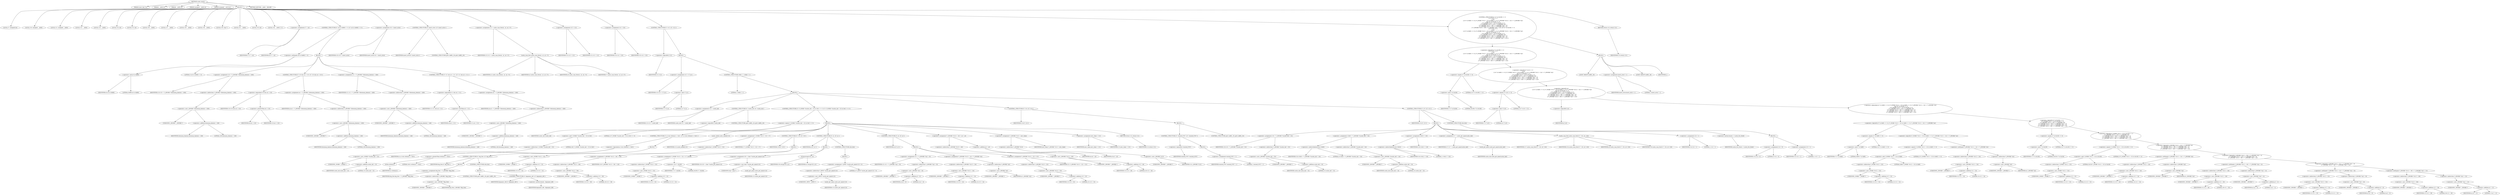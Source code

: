 digraph cache_insert {  
"1000116" [label = "(METHOD,cache_insert)" ]
"1000117" [label = "(PARAM,const char *a1)" ]
"1000118" [label = "(PARAM,__int64 a2)" ]
"1000119" [label = "(PARAM,__int64 a3)" ]
"1000120" [label = "(PARAM,unsigned __int64 a4)" ]
"1000121" [label = "(PARAM,unsigned __int16 a5)" ]
"1000122" [label = "(BLOCK,,)" ]
"1000123" [label = "(LOCAL,v7: unsigned int)" ]
"1000124" [label = "(LOCAL,v10: unsigned __int64)" ]
"1000125" [label = "(LOCAL,v11: unsigned __int64)" ]
"1000126" [label = "(LOCAL,v12: __int64)" ]
"1000127" [label = "(LOCAL,v13: __int64)" ]
"1000128" [label = "(LOCAL,v14: int)" ]
"1000129" [label = "(LOCAL,v15: int)" ]
"1000130" [label = "(LOCAL,v16: __int64)" ]
"1000131" [label = "(LOCAL,v17: __int64)" ]
"1000132" [label = "(LOCAL,v18: __int64)" ]
"1000133" [label = "(LOCAL,v19: __int64)" ]
"1000134" [label = "(LOCAL,v20: char *)" ]
"1000135" [label = "(LOCAL,v21: __int64)" ]
"1000136" [label = "(LOCAL,v23: int)" ]
"1000137" [label = "(LOCAL,v24: __int64 [ 2 ])" ]
"1000138" [label = "(<operator>.assignment,v7 = a5)" ]
"1000139" [label = "(IDENTIFIER,v7,v7 = a5)" ]
"1000140" [label = "(IDENTIFIER,a5,v7 = a5)" ]
"1000141" [label = "(CONTROL_STRUCTURE,if ( (a5 & 0x980) != 0 ),if ( (a5 & 0x980) != 0 ))" ]
"1000142" [label = "(<operator>.notEquals,(a5 & 0x980) != 0)" ]
"1000143" [label = "(<operator>.and,a5 & 0x980)" ]
"1000144" [label = "(IDENTIFIER,a5,a5 & 0x980)" ]
"1000145" [label = "(LITERAL,0x980,a5 & 0x980)" ]
"1000146" [label = "(LITERAL,0,(a5 & 0x980) != 0)" ]
"1000147" [label = "(BLOCK,,)" ]
"1000148" [label = "(<operator>.assignment,v10 = *(_QWORD *)(dnsmasq_daemon + 456))" ]
"1000149" [label = "(IDENTIFIER,v10,v10 = *(_QWORD *)(dnsmasq_daemon + 456))" ]
"1000150" [label = "(<operator>.indirection,*(_QWORD *)(dnsmasq_daemon + 456))" ]
"1000151" [label = "(<operator>.cast,(_QWORD *)(dnsmasq_daemon + 456))" ]
"1000152" [label = "(UNKNOWN,_QWORD *,_QWORD *)" ]
"1000153" [label = "(<operator>.addition,dnsmasq_daemon + 456)" ]
"1000154" [label = "(IDENTIFIER,dnsmasq_daemon,dnsmasq_daemon + 456)" ]
"1000155" [label = "(LITERAL,456,dnsmasq_daemon + 456)" ]
"1000156" [label = "(CONTROL_STRUCTURE,if ( v10 && a4 > v10 ),if ( v10 && a4 > v10 ))" ]
"1000157" [label = "(<operator>.logicalAnd,v10 && a4 > v10)" ]
"1000158" [label = "(IDENTIFIER,v10,v10 && a4 > v10)" ]
"1000159" [label = "(<operator>.greaterThan,a4 > v10)" ]
"1000160" [label = "(IDENTIFIER,a4,a4 > v10)" ]
"1000161" [label = "(IDENTIFIER,v10,a4 > v10)" ]
"1000162" [label = "(<operator>.assignment,a4 = *(_QWORD *)(dnsmasq_daemon + 456))" ]
"1000163" [label = "(IDENTIFIER,a4,a4 = *(_QWORD *)(dnsmasq_daemon + 456))" ]
"1000164" [label = "(<operator>.indirection,*(_QWORD *)(dnsmasq_daemon + 456))" ]
"1000165" [label = "(<operator>.cast,(_QWORD *)(dnsmasq_daemon + 456))" ]
"1000166" [label = "(UNKNOWN,_QWORD *,_QWORD *)" ]
"1000167" [label = "(<operator>.addition,dnsmasq_daemon + 456)" ]
"1000168" [label = "(IDENTIFIER,dnsmasq_daemon,dnsmasq_daemon + 456)" ]
"1000169" [label = "(LITERAL,456,dnsmasq_daemon + 456)" ]
"1000170" [label = "(<operator>.assignment,v11 = *(_QWORD *)(dnsmasq_daemon + 448))" ]
"1000171" [label = "(IDENTIFIER,v11,v11 = *(_QWORD *)(dnsmasq_daemon + 448))" ]
"1000172" [label = "(<operator>.indirection,*(_QWORD *)(dnsmasq_daemon + 448))" ]
"1000173" [label = "(<operator>.cast,(_QWORD *)(dnsmasq_daemon + 448))" ]
"1000174" [label = "(UNKNOWN,_QWORD *,_QWORD *)" ]
"1000175" [label = "(<operator>.addition,dnsmasq_daemon + 448)" ]
"1000176" [label = "(IDENTIFIER,dnsmasq_daemon,dnsmasq_daemon + 448)" ]
"1000177" [label = "(LITERAL,448,dnsmasq_daemon + 448)" ]
"1000178" [label = "(CONTROL_STRUCTURE,if ( v11 && a4 < v11 ),if ( v11 && a4 < v11 ))" ]
"1000179" [label = "(<operator>.logicalAnd,v11 && a4 < v11)" ]
"1000180" [label = "(IDENTIFIER,v11,v11 && a4 < v11)" ]
"1000181" [label = "(<operator>.lessThan,a4 < v11)" ]
"1000182" [label = "(IDENTIFIER,a4,a4 < v11)" ]
"1000183" [label = "(IDENTIFIER,v11,a4 < v11)" ]
"1000184" [label = "(<operator>.assignment,a4 = *(_QWORD *)(dnsmasq_daemon + 448))" ]
"1000185" [label = "(IDENTIFIER,a4,a4 = *(_QWORD *)(dnsmasq_daemon + 448))" ]
"1000186" [label = "(<operator>.indirection,*(_QWORD *)(dnsmasq_daemon + 448))" ]
"1000187" [label = "(<operator>.cast,(_QWORD *)(dnsmasq_daemon + 448))" ]
"1000188" [label = "(UNKNOWN,_QWORD *,_QWORD *)" ]
"1000189" [label = "(<operator>.addition,dnsmasq_daemon + 448)" ]
"1000190" [label = "(IDENTIFIER,dnsmasq_daemon,dnsmasq_daemon + 448)" ]
"1000191" [label = "(LITERAL,448,dnsmasq_daemon + 448)" ]
"1000192" [label = "(<operator>.assignment,v23 = insert_error)" ]
"1000193" [label = "(IDENTIFIER,v23,v23 = insert_error)" ]
"1000194" [label = "(IDENTIFIER,insert_error,v23 = insert_error)" ]
"1000195" [label = "(CONTROL_STRUCTURE,if ( insert_error ),if ( insert_error ))" ]
"1000196" [label = "(IDENTIFIER,insert_error,if ( insert_error ))" ]
"1000197" [label = "(CONTROL_STRUCTURE,goto LABEL_29;,goto LABEL_29;)" ]
"1000198" [label = "(<operator>.assignment,v12 = cache_scan_free(a1, a2, a3, v7))" ]
"1000199" [label = "(IDENTIFIER,v12,v12 = cache_scan_free(a1, a2, a3, v7))" ]
"1000200" [label = "(cache_scan_free,cache_scan_free(a1, a2, a3, v7))" ]
"1000201" [label = "(IDENTIFIER,a1,cache_scan_free(a1, a2, a3, v7))" ]
"1000202" [label = "(IDENTIFIER,a2,cache_scan_free(a1, a2, a3, v7))" ]
"1000203" [label = "(IDENTIFIER,a3,cache_scan_free(a1, a2, a3, v7))" ]
"1000204" [label = "(IDENTIFIER,v7,cache_scan_free(a1, a2, a3, v7))" ]
"1000205" [label = "(<operator>.assignment,v13 = v12)" ]
"1000206" [label = "(IDENTIFIER,v13,v13 = v12)" ]
"1000207" [label = "(IDENTIFIER,v12,v13 = v12)" ]
"1000208" [label = "(<operator>.assignment,v14 = v23)" ]
"1000209" [label = "(IDENTIFIER,v14,v14 = v23)" ]
"1000210" [label = "(IDENTIFIER,v23,v14 = v23)" ]
"1000211" [label = "(CONTROL_STRUCTURE,if ( !v12 ),if ( !v12 ))" ]
"1000212" [label = "(<operator>.logicalNot,!v12)" ]
"1000213" [label = "(IDENTIFIER,v12,!v12)" ]
"1000214" [label = "(BLOCK,,)" ]
"1000215" [label = "(<operator>.assignment,v15 = v7 & 4)" ]
"1000216" [label = "(IDENTIFIER,v15,v15 = v7 & 4)" ]
"1000217" [label = "(<operator>.and,v7 & 4)" ]
"1000218" [label = "(IDENTIFIER,v7,v7 & 4)" ]
"1000219" [label = "(LITERAL,4,v7 & 4)" ]
"1000220" [label = "(CONTROL_STRUCTURE,while ( 1 ),while ( 1 ))" ]
"1000221" [label = "(LITERAL,1,while ( 1 ))" ]
"1000222" [label = "(BLOCK,,)" ]
"1000223" [label = "(<operator>.assignment,v13 = cache_tail)" ]
"1000224" [label = "(IDENTIFIER,v13,v13 = cache_tail)" ]
"1000225" [label = "(IDENTIFIER,cache_tail,v13 = cache_tail)" ]
"1000226" [label = "(CONTROL_STRUCTURE,if ( !cache_tail ),if ( !cache_tail ))" ]
"1000227" [label = "(<operator>.logicalNot,!cache_tail)" ]
"1000228" [label = "(IDENTIFIER,cache_tail,!cache_tail)" ]
"1000229" [label = "(CONTROL_STRUCTURE,goto LABEL_28;,goto LABEL_28;)" ]
"1000230" [label = "(CONTROL_STRUCTURE,if ( (*(_WORD *)(cache_tail + 52) & 0xC) == 0 ),if ( (*(_WORD *)(cache_tail + 52) & 0xC) == 0 ))" ]
"1000231" [label = "(<operator>.equals,(*(_WORD *)(cache_tail + 52) & 0xC) == 0)" ]
"1000232" [label = "(<operator>.and,*(_WORD *)(cache_tail + 52) & 0xC)" ]
"1000233" [label = "(<operator>.indirection,*(_WORD *)(cache_tail + 52))" ]
"1000234" [label = "(<operator>.cast,(_WORD *)(cache_tail + 52))" ]
"1000235" [label = "(UNKNOWN,_WORD *,_WORD *)" ]
"1000236" [label = "(<operator>.addition,cache_tail + 52)" ]
"1000237" [label = "(IDENTIFIER,cache_tail,cache_tail + 52)" ]
"1000238" [label = "(LITERAL,52,cache_tail + 52)" ]
"1000239" [label = "(LITERAL,0xC,*(_WORD *)(cache_tail + 52) & 0xC)" ]
"1000240" [label = "(LITERAL,0,(*(_WORD *)(cache_tail + 52) & 0xC) == 0)" ]
"1000241" [label = "(BLOCK,,)" ]
"1000242" [label = "(CONTROL_STRUCTURE,if ( a1 && strlen(a1) > 0x31 ),if ( a1 && strlen(a1) > 0x31 ))" ]
"1000243" [label = "(<operator>.logicalAnd,a1 && strlen(a1) > 0x31)" ]
"1000244" [label = "(IDENTIFIER,a1,a1 && strlen(a1) > 0x31)" ]
"1000245" [label = "(<operator>.greaterThan,strlen(a1) > 0x31)" ]
"1000246" [label = "(strlen,strlen(a1))" ]
"1000247" [label = "(IDENTIFIER,a1,strlen(a1))" ]
"1000248" [label = "(LITERAL,0x31,strlen(a1) > 0x31)" ]
"1000249" [label = "(BLOCK,,)" ]
"1000250" [label = "(CONTROL_STRUCTURE,if ( big_free ),if ( big_free ))" ]
"1000251" [label = "(IDENTIFIER,big_free,if ( big_free ))" ]
"1000252" [label = "(BLOCK,,)" ]
"1000253" [label = "(<operator>.assignment,big_free = *(_QWORD *)big_free)" ]
"1000254" [label = "(IDENTIFIER,big_free,big_free = *(_QWORD *)big_free)" ]
"1000255" [label = "(<operator>.indirection,*(_QWORD *)big_free)" ]
"1000256" [label = "(<operator>.cast,(_QWORD *)big_free)" ]
"1000257" [label = "(UNKNOWN,_QWORD *,_QWORD *)" ]
"1000258" [label = "(IDENTIFIER,big_free,(_QWORD *)big_free)" ]
"1000259" [label = "(CONTROL_STRUCTURE,else,else)" ]
"1000260" [label = "(BLOCK,,)" ]
"1000261" [label = "(CONTROL_STRUCTURE,goto LABEL_28;,goto LABEL_28;)" ]
"1000262" [label = "(CONTROL_STRUCTURE,if ( bignames_left ),if ( bignames_left ))" ]
"1000263" [label = "(IDENTIFIER,bignames_left,if ( bignames_left ))" ]
"1000264" [label = "(<operator>.preDecrement,--bignames_left)" ]
"1000265" [label = "(IDENTIFIER,bignames_left,--bignames_left)" ]
"1000266" [label = "(cache_unlink,cache_unlink(v13))" ]
"1000267" [label = "(IDENTIFIER,v13,cache_unlink(v13))" ]
"1000268" [label = "(<operator>.assignment,*(_WORD *)(v13 + 52) = v7)" ]
"1000269" [label = "(<operator>.indirection,*(_WORD *)(v13 + 52))" ]
"1000270" [label = "(<operator>.cast,(_WORD *)(v13 + 52))" ]
"1000271" [label = "(UNKNOWN,_WORD *,_WORD *)" ]
"1000272" [label = "(<operator>.addition,v13 + 52)" ]
"1000273" [label = "(IDENTIFIER,v13,v13 + 52)" ]
"1000274" [label = "(LITERAL,52,v13 + 52)" ]
"1000275" [label = "(IDENTIFIER,v7,*(_WORD *)(v13 + 52) = v7)" ]
"1000276" [label = "(CONTROL_STRUCTURE,if ( v19 ),if ( v19 ))" ]
"1000277" [label = "(IDENTIFIER,v19,if ( v19 ))" ]
"1000278" [label = "(BLOCK,,)" ]
"1000279" [label = "(<operator>.assignment,*(_QWORD *)(v13 + 56) = v19)" ]
"1000280" [label = "(<operator>.indirection,*(_QWORD *)(v13 + 56))" ]
"1000281" [label = "(<operator>.cast,(_QWORD *)(v13 + 56))" ]
"1000282" [label = "(UNKNOWN,_QWORD *,_QWORD *)" ]
"1000283" [label = "(<operator>.addition,v13 + 56)" ]
"1000284" [label = "(IDENTIFIER,v13,v13 + 56)" ]
"1000285" [label = "(LITERAL,56,v13 + 56)" ]
"1000286" [label = "(IDENTIFIER,v19,*(_QWORD *)(v13 + 56) = v19)" ]
"1000287" [label = "(<operator>.assignment,*(_WORD *)(v13 + 52) = v7 | 0x200)" ]
"1000288" [label = "(<operator>.indirection,*(_WORD *)(v13 + 52))" ]
"1000289" [label = "(<operator>.cast,(_WORD *)(v13 + 52))" ]
"1000290" [label = "(UNKNOWN,_WORD *,_WORD *)" ]
"1000291" [label = "(<operator>.addition,v13 + 52)" ]
"1000292" [label = "(IDENTIFIER,v13,v13 + 52)" ]
"1000293" [label = "(LITERAL,52,v13 + 52)" ]
"1000294" [label = "(<operator>.or,v7 | 0x200)" ]
"1000295" [label = "(IDENTIFIER,v7,v7 | 0x200)" ]
"1000296" [label = "(LITERAL,0x200,v7 | 0x200)" ]
"1000297" [label = "(CONTROL_STRUCTURE,if ( a1 ),if ( a1 ))" ]
"1000298" [label = "(IDENTIFIER,a1,if ( a1 ))" ]
"1000299" [label = "(BLOCK,,)" ]
"1000300" [label = "(<operator>.assignment,v20 = (char *)cache_get_name(v13))" ]
"1000301" [label = "(IDENTIFIER,v20,v20 = (char *)cache_get_name(v13))" ]
"1000302" [label = "(<operator>.cast,(char *)cache_get_name(v13))" ]
"1000303" [label = "(UNKNOWN,char *,char *)" ]
"1000304" [label = "(cache_get_name,cache_get_name(v13))" ]
"1000305" [label = "(IDENTIFIER,v13,cache_get_name(v13))" ]
"1000306" [label = "(strcpy,strcpy(v20, a1))" ]
"1000307" [label = "(IDENTIFIER,v20,strcpy(v20, a1))" ]
"1000308" [label = "(IDENTIFIER,a1,strcpy(v20, a1))" ]
"1000309" [label = "(CONTROL_STRUCTURE,else,else)" ]
"1000310" [label = "(BLOCK,,)" ]
"1000311" [label = "(<operator>.assignment,*(_BYTE *)cache_get_name(v13) = 0)" ]
"1000312" [label = "(<operator>.indirection,*(_BYTE *)cache_get_name(v13))" ]
"1000313" [label = "(<operator>.cast,(_BYTE *)cache_get_name(v13))" ]
"1000314" [label = "(UNKNOWN,_BYTE *,_BYTE *)" ]
"1000315" [label = "(cache_get_name,cache_get_name(v13))" ]
"1000316" [label = "(IDENTIFIER,v13,cache_get_name(v13))" ]
"1000317" [label = "(LITERAL,0,*(_BYTE *)cache_get_name(v13) = 0)" ]
"1000318" [label = "(CONTROL_STRUCTURE,if ( a2 ),if ( a2 ))" ]
"1000319" [label = "(IDENTIFIER,a2,if ( a2 ))" ]
"1000320" [label = "(BLOCK,,)" ]
"1000321" [label = "(<operator>.assignment,v21 = *(_QWORD *)(a2 + 8))" ]
"1000322" [label = "(IDENTIFIER,v21,v21 = *(_QWORD *)(a2 + 8))" ]
"1000323" [label = "(<operator>.indirection,*(_QWORD *)(a2 + 8))" ]
"1000324" [label = "(<operator>.cast,(_QWORD *)(a2 + 8))" ]
"1000325" [label = "(UNKNOWN,_QWORD *,_QWORD *)" ]
"1000326" [label = "(<operator>.addition,a2 + 8)" ]
"1000327" [label = "(IDENTIFIER,a2,a2 + 8)" ]
"1000328" [label = "(LITERAL,8,a2 + 8)" ]
"1000329" [label = "(<operator>.assignment,*(_QWORD *)(v13 + 24) = *(_QWORD *)a2)" ]
"1000330" [label = "(<operator>.indirection,*(_QWORD *)(v13 + 24))" ]
"1000331" [label = "(<operator>.cast,(_QWORD *)(v13 + 24))" ]
"1000332" [label = "(UNKNOWN,_QWORD *,_QWORD *)" ]
"1000333" [label = "(<operator>.addition,v13 + 24)" ]
"1000334" [label = "(IDENTIFIER,v13,v13 + 24)" ]
"1000335" [label = "(LITERAL,24,v13 + 24)" ]
"1000336" [label = "(<operator>.indirection,*(_QWORD *)a2)" ]
"1000337" [label = "(<operator>.cast,(_QWORD *)a2)" ]
"1000338" [label = "(UNKNOWN,_QWORD *,_QWORD *)" ]
"1000339" [label = "(IDENTIFIER,a2,(_QWORD *)a2)" ]
"1000340" [label = "(<operator>.assignment,*(_QWORD *)(v13 + 32) = v21)" ]
"1000341" [label = "(<operator>.indirection,*(_QWORD *)(v13 + 32))" ]
"1000342" [label = "(<operator>.cast,(_QWORD *)(v13 + 32))" ]
"1000343" [label = "(UNKNOWN,_QWORD *,_QWORD *)" ]
"1000344" [label = "(<operator>.addition,v13 + 32)" ]
"1000345" [label = "(IDENTIFIER,v13,v13 + 32)" ]
"1000346" [label = "(LITERAL,32,v13 + 32)" ]
"1000347" [label = "(IDENTIFIER,v21,*(_QWORD *)(v13 + 32) = v21)" ]
"1000348" [label = "(<operator>.assignment,*(_QWORD *)(v13 + 40) = a4 + a3)" ]
"1000349" [label = "(<operator>.indirection,*(_QWORD *)(v13 + 40))" ]
"1000350" [label = "(<operator>.cast,(_QWORD *)(v13 + 40))" ]
"1000351" [label = "(UNKNOWN,_QWORD *,_QWORD *)" ]
"1000352" [label = "(<operator>.addition,v13 + 40)" ]
"1000353" [label = "(IDENTIFIER,v13,v13 + 40)" ]
"1000354" [label = "(LITERAL,40,v13 + 40)" ]
"1000355" [label = "(<operator>.addition,a4 + a3)" ]
"1000356" [label = "(IDENTIFIER,a4,a4 + a3)" ]
"1000357" [label = "(IDENTIFIER,a3,a4 + a3)" ]
"1000358" [label = "(<operator>.assignment,*(_QWORD *)v13 = new_chain)" ]
"1000359" [label = "(<operator>.indirection,*(_QWORD *)v13)" ]
"1000360" [label = "(<operator>.cast,(_QWORD *)v13)" ]
"1000361" [label = "(UNKNOWN,_QWORD *,_QWORD *)" ]
"1000362" [label = "(IDENTIFIER,v13,(_QWORD *)v13)" ]
"1000363" [label = "(IDENTIFIER,new_chain,*(_QWORD *)v13 = new_chain)" ]
"1000364" [label = "(<operator>.assignment,new_chain = v13)" ]
"1000365" [label = "(IDENTIFIER,new_chain,new_chain = v13)" ]
"1000366" [label = "(IDENTIFIER,v13,new_chain = v13)" ]
"1000367" [label = "(RETURN,return v13;,return v13;)" ]
"1000368" [label = "(IDENTIFIER,v13,return v13;)" ]
"1000369" [label = "(CONTROL_STRUCTURE,if ( v14 ),if ( v14 ))" ]
"1000370" [label = "(IDENTIFIER,v14,if ( v14 ))" ]
"1000371" [label = "(BLOCK,,)" ]
"1000372" [label = "(CONTROL_STRUCTURE,if ( !warned_9787 ),if ( !warned_9787 ))" ]
"1000373" [label = "(<operator>.logicalNot,!warned_9787)" ]
"1000374" [label = "(IDENTIFIER,warned_9787,!warned_9787)" ]
"1000375" [label = "(BLOCK,,)" ]
"1000376" [label = "(<operator>.assignment,warned_9787 = 1)" ]
"1000377" [label = "(IDENTIFIER,warned_9787,warned_9787 = 1)" ]
"1000378" [label = "(LITERAL,1,warned_9787 = 1)" ]
"1000379" [label = "(CONTROL_STRUCTURE,goto LABEL_28;,goto LABEL_28;)" ]
"1000380" [label = "(CONTROL_STRUCTURE,if ( v15 ),if ( v15 ))" ]
"1000381" [label = "(IDENTIFIER,v15,if ( v15 ))" ]
"1000382" [label = "(BLOCK,,)" ]
"1000383" [label = "(<operator>.assignment,v16 = *(_QWORD *)(cache_tail + 32))" ]
"1000384" [label = "(IDENTIFIER,v16,v16 = *(_QWORD *)(cache_tail + 32))" ]
"1000385" [label = "(<operator>.indirection,*(_QWORD *)(cache_tail + 32))" ]
"1000386" [label = "(<operator>.cast,(_QWORD *)(cache_tail + 32))" ]
"1000387" [label = "(UNKNOWN,_QWORD *,_QWORD *)" ]
"1000388" [label = "(<operator>.addition,cache_tail + 32)" ]
"1000389" [label = "(IDENTIFIER,cache_tail,cache_tail + 32)" ]
"1000390" [label = "(LITERAL,32,cache_tail + 32)" ]
"1000391" [label = "(<operator>.assignment,v24[0] = *(_QWORD *)(cache_tail + 24))" ]
"1000392" [label = "(<operator>.indirectIndexAccess,v24[0])" ]
"1000393" [label = "(IDENTIFIER,v24,v24[0] = *(_QWORD *)(cache_tail + 24))" ]
"1000394" [label = "(LITERAL,0,v24[0] = *(_QWORD *)(cache_tail + 24))" ]
"1000395" [label = "(<operator>.indirection,*(_QWORD *)(cache_tail + 24))" ]
"1000396" [label = "(<operator>.cast,(_QWORD *)(cache_tail + 24))" ]
"1000397" [label = "(UNKNOWN,_QWORD *,_QWORD *)" ]
"1000398" [label = "(<operator>.addition,cache_tail + 24)" ]
"1000399" [label = "(IDENTIFIER,cache_tail,cache_tail + 24)" ]
"1000400" [label = "(LITERAL,24,cache_tail + 24)" ]
"1000401" [label = "(<operator>.assignment,v24[1] = v16)" ]
"1000402" [label = "(<operator>.indirectIndexAccess,v24[1])" ]
"1000403" [label = "(IDENTIFIER,v24,v24[1] = v16)" ]
"1000404" [label = "(LITERAL,1,v24[1] = v16)" ]
"1000405" [label = "(IDENTIFIER,v16,v24[1] = v16)" ]
"1000406" [label = "(<operator>.assignment,v17 = cache_get_name(cache_tail))" ]
"1000407" [label = "(IDENTIFIER,v17,v17 = cache_get_name(cache_tail))" ]
"1000408" [label = "(cache_get_name,cache_get_name(cache_tail))" ]
"1000409" [label = "(IDENTIFIER,cache_tail,cache_get_name(cache_tail))" ]
"1000410" [label = "(cache_scan_free,cache_scan_free(v17, v24, a3, v18))" ]
"1000411" [label = "(IDENTIFIER,v17,cache_scan_free(v17, v24, a3, v18))" ]
"1000412" [label = "(IDENTIFIER,v24,cache_scan_free(v17, v24, a3, v18))" ]
"1000413" [label = "(IDENTIFIER,a3,cache_scan_free(v17, v24, a3, v18))" ]
"1000414" [label = "(IDENTIFIER,v18,cache_scan_free(v17, v24, a3, v18))" ]
"1000415" [label = "(<operator>.assignment,v14 = 1)" ]
"1000416" [label = "(IDENTIFIER,v14,v14 = 1)" ]
"1000417" [label = "(LITERAL,1,v14 = 1)" ]
"1000418" [label = "(<operator>.preIncrement,++cache_live_freed)" ]
"1000419" [label = "(IDENTIFIER,cache_live_freed,++cache_live_freed)" ]
"1000420" [label = "(CONTROL_STRUCTURE,else,else)" ]
"1000421" [label = "(BLOCK,,)" ]
"1000422" [label = "(<operator>.assignment,v14 = 0)" ]
"1000423" [label = "(IDENTIFIER,v14,v14 = 0)" ]
"1000424" [label = "(LITERAL,0,v14 = 0)" ]
"1000425" [label = "(<operator>.assignment,v15 = 1)" ]
"1000426" [label = "(IDENTIFIER,v15,v15 = 1)" ]
"1000427" [label = "(LITERAL,1,v15 = 1)" ]
"1000428" [label = "(CONTROL_STRUCTURE,if ( (v7 & 0x180) == 0\n    || (v7 & 8) == 0\n    || !a2\n    || ((v7 & 0x80) == 0 || (*(_WORD *)(v12 + 52) & 0x80) == 0 || *(_DWORD *)(v12 + 24) != *(_DWORD *)a2)\n    && ((v7 & 0x100) == 0\n     || (*(_WORD *)(v12 + 52) & 0x100) == 0\n     || *(_DWORD *)(v12 + 24) != *(_DWORD *)a2\n     || *(_DWORD *)(v12 + 28) != *(_DWORD *)(a2 + 4)\n     || *(_DWORD *)(v12 + 32) != *(_DWORD *)(a2 + 8)\n     || *(_DWORD *)(v12 + 36) != *(_DWORD *)(a2 + 12)) ),if ( (v7 & 0x180) == 0\n    || (v7 & 8) == 0\n    || !a2\n    || ((v7 & 0x80) == 0 || (*(_WORD *)(v12 + 52) & 0x80) == 0 || *(_DWORD *)(v12 + 24) != *(_DWORD *)a2)\n    && ((v7 & 0x100) == 0\n     || (*(_WORD *)(v12 + 52) & 0x100) == 0\n     || *(_DWORD *)(v12 + 24) != *(_DWORD *)a2\n     || *(_DWORD *)(v12 + 28) != *(_DWORD *)(a2 + 4)\n     || *(_DWORD *)(v12 + 32) != *(_DWORD *)(a2 + 8)\n     || *(_DWORD *)(v12 + 36) != *(_DWORD *)(a2 + 12)) ))" ]
"1000429" [label = "(<operator>.logicalOr,(v7 & 0x180) == 0\n    || (v7 & 8) == 0\n    || !a2\n    || ((v7 & 0x80) == 0 || (*(_WORD *)(v12 + 52) & 0x80) == 0 || *(_DWORD *)(v12 + 24) != *(_DWORD *)a2)\n    && ((v7 & 0x100) == 0\n     || (*(_WORD *)(v12 + 52) & 0x100) == 0\n     || *(_DWORD *)(v12 + 24) != *(_DWORD *)a2\n     || *(_DWORD *)(v12 + 28) != *(_DWORD *)(a2 + 4)\n     || *(_DWORD *)(v12 + 32) != *(_DWORD *)(a2 + 8)\n     || *(_DWORD *)(v12 + 36) != *(_DWORD *)(a2 + 12)))" ]
"1000430" [label = "(<operator>.equals,(v7 & 0x180) == 0)" ]
"1000431" [label = "(<operator>.and,v7 & 0x180)" ]
"1000432" [label = "(IDENTIFIER,v7,v7 & 0x180)" ]
"1000433" [label = "(LITERAL,0x180,v7 & 0x180)" ]
"1000434" [label = "(LITERAL,0,(v7 & 0x180) == 0)" ]
"1000435" [label = "(<operator>.logicalOr,(v7 & 8) == 0\n    || !a2\n    || ((v7 & 0x80) == 0 || (*(_WORD *)(v12 + 52) & 0x80) == 0 || *(_DWORD *)(v12 + 24) != *(_DWORD *)a2)\n    && ((v7 & 0x100) == 0\n     || (*(_WORD *)(v12 + 52) & 0x100) == 0\n     || *(_DWORD *)(v12 + 24) != *(_DWORD *)a2\n     || *(_DWORD *)(v12 + 28) != *(_DWORD *)(a2 + 4)\n     || *(_DWORD *)(v12 + 32) != *(_DWORD *)(a2 + 8)\n     || *(_DWORD *)(v12 + 36) != *(_DWORD *)(a2 + 12)))" ]
"1000436" [label = "(<operator>.equals,(v7 & 8) == 0)" ]
"1000437" [label = "(<operator>.and,v7 & 8)" ]
"1000438" [label = "(IDENTIFIER,v7,v7 & 8)" ]
"1000439" [label = "(LITERAL,8,v7 & 8)" ]
"1000440" [label = "(LITERAL,0,(v7 & 8) == 0)" ]
"1000441" [label = "(<operator>.logicalOr,!a2\n    || ((v7 & 0x80) == 0 || (*(_WORD *)(v12 + 52) & 0x80) == 0 || *(_DWORD *)(v12 + 24) != *(_DWORD *)a2)\n    && ((v7 & 0x100) == 0\n     || (*(_WORD *)(v12 + 52) & 0x100) == 0\n     || *(_DWORD *)(v12 + 24) != *(_DWORD *)a2\n     || *(_DWORD *)(v12 + 28) != *(_DWORD *)(a2 + 4)\n     || *(_DWORD *)(v12 + 32) != *(_DWORD *)(a2 + 8)\n     || *(_DWORD *)(v12 + 36) != *(_DWORD *)(a2 + 12)))" ]
"1000442" [label = "(<operator>.logicalNot,!a2)" ]
"1000443" [label = "(IDENTIFIER,a2,!a2)" ]
"1000444" [label = "(<operator>.logicalAnd,((v7 & 0x80) == 0 || (*(_WORD *)(v12 + 52) & 0x80) == 0 || *(_DWORD *)(v12 + 24) != *(_DWORD *)a2)\n    && ((v7 & 0x100) == 0\n     || (*(_WORD *)(v12 + 52) & 0x100) == 0\n     || *(_DWORD *)(v12 + 24) != *(_DWORD *)a2\n     || *(_DWORD *)(v12 + 28) != *(_DWORD *)(a2 + 4)\n     || *(_DWORD *)(v12 + 32) != *(_DWORD *)(a2 + 8)\n     || *(_DWORD *)(v12 + 36) != *(_DWORD *)(a2 + 12)))" ]
"1000445" [label = "(<operator>.logicalOr,(v7 & 0x80) == 0 || (*(_WORD *)(v12 + 52) & 0x80) == 0 || *(_DWORD *)(v12 + 24) != *(_DWORD *)a2)" ]
"1000446" [label = "(<operator>.equals,(v7 & 0x80) == 0)" ]
"1000447" [label = "(<operator>.and,v7 & 0x80)" ]
"1000448" [label = "(IDENTIFIER,v7,v7 & 0x80)" ]
"1000449" [label = "(LITERAL,0x80,v7 & 0x80)" ]
"1000450" [label = "(LITERAL,0,(v7 & 0x80) == 0)" ]
"1000451" [label = "(<operator>.logicalOr,(*(_WORD *)(v12 + 52) & 0x80) == 0 || *(_DWORD *)(v12 + 24) != *(_DWORD *)a2)" ]
"1000452" [label = "(<operator>.equals,(*(_WORD *)(v12 + 52) & 0x80) == 0)" ]
"1000453" [label = "(<operator>.and,*(_WORD *)(v12 + 52) & 0x80)" ]
"1000454" [label = "(<operator>.indirection,*(_WORD *)(v12 + 52))" ]
"1000455" [label = "(<operator>.cast,(_WORD *)(v12 + 52))" ]
"1000456" [label = "(UNKNOWN,_WORD *,_WORD *)" ]
"1000457" [label = "(<operator>.addition,v12 + 52)" ]
"1000458" [label = "(IDENTIFIER,v12,v12 + 52)" ]
"1000459" [label = "(LITERAL,52,v12 + 52)" ]
"1000460" [label = "(LITERAL,0x80,*(_WORD *)(v12 + 52) & 0x80)" ]
"1000461" [label = "(LITERAL,0,(*(_WORD *)(v12 + 52) & 0x80) == 0)" ]
"1000462" [label = "(<operator>.notEquals,*(_DWORD *)(v12 + 24) != *(_DWORD *)a2)" ]
"1000463" [label = "(<operator>.indirection,*(_DWORD *)(v12 + 24))" ]
"1000464" [label = "(<operator>.cast,(_DWORD *)(v12 + 24))" ]
"1000465" [label = "(UNKNOWN,_DWORD *,_DWORD *)" ]
"1000466" [label = "(<operator>.addition,v12 + 24)" ]
"1000467" [label = "(IDENTIFIER,v12,v12 + 24)" ]
"1000468" [label = "(LITERAL,24,v12 + 24)" ]
"1000469" [label = "(<operator>.indirection,*(_DWORD *)a2)" ]
"1000470" [label = "(<operator>.cast,(_DWORD *)a2)" ]
"1000471" [label = "(UNKNOWN,_DWORD *,_DWORD *)" ]
"1000472" [label = "(IDENTIFIER,a2,(_DWORD *)a2)" ]
"1000473" [label = "(<operator>.logicalOr,(v7 & 0x100) == 0\n     || (*(_WORD *)(v12 + 52) & 0x100) == 0\n     || *(_DWORD *)(v12 + 24) != *(_DWORD *)a2\n     || *(_DWORD *)(v12 + 28) != *(_DWORD *)(a2 + 4)\n     || *(_DWORD *)(v12 + 32) != *(_DWORD *)(a2 + 8)\n     || *(_DWORD *)(v12 + 36) != *(_DWORD *)(a2 + 12))" ]
"1000474" [label = "(<operator>.equals,(v7 & 0x100) == 0)" ]
"1000475" [label = "(<operator>.and,v7 & 0x100)" ]
"1000476" [label = "(IDENTIFIER,v7,v7 & 0x100)" ]
"1000477" [label = "(LITERAL,0x100,v7 & 0x100)" ]
"1000478" [label = "(LITERAL,0,(v7 & 0x100) == 0)" ]
"1000479" [label = "(<operator>.logicalOr,(*(_WORD *)(v12 + 52) & 0x100) == 0\n     || *(_DWORD *)(v12 + 24) != *(_DWORD *)a2\n     || *(_DWORD *)(v12 + 28) != *(_DWORD *)(a2 + 4)\n     || *(_DWORD *)(v12 + 32) != *(_DWORD *)(a2 + 8)\n     || *(_DWORD *)(v12 + 36) != *(_DWORD *)(a2 + 12))" ]
"1000480" [label = "(<operator>.equals,(*(_WORD *)(v12 + 52) & 0x100) == 0)" ]
"1000481" [label = "(<operator>.and,*(_WORD *)(v12 + 52) & 0x100)" ]
"1000482" [label = "(<operator>.indirection,*(_WORD *)(v12 + 52))" ]
"1000483" [label = "(<operator>.cast,(_WORD *)(v12 + 52))" ]
"1000484" [label = "(UNKNOWN,_WORD *,_WORD *)" ]
"1000485" [label = "(<operator>.addition,v12 + 52)" ]
"1000486" [label = "(IDENTIFIER,v12,v12 + 52)" ]
"1000487" [label = "(LITERAL,52,v12 + 52)" ]
"1000488" [label = "(LITERAL,0x100,*(_WORD *)(v12 + 52) & 0x100)" ]
"1000489" [label = "(LITERAL,0,(*(_WORD *)(v12 + 52) & 0x100) == 0)" ]
"1000490" [label = "(<operator>.logicalOr,*(_DWORD *)(v12 + 24) != *(_DWORD *)a2\n     || *(_DWORD *)(v12 + 28) != *(_DWORD *)(a2 + 4)\n     || *(_DWORD *)(v12 + 32) != *(_DWORD *)(a2 + 8)\n     || *(_DWORD *)(v12 + 36) != *(_DWORD *)(a2 + 12))" ]
"1000491" [label = "(<operator>.notEquals,*(_DWORD *)(v12 + 24) != *(_DWORD *)a2)" ]
"1000492" [label = "(<operator>.indirection,*(_DWORD *)(v12 + 24))" ]
"1000493" [label = "(<operator>.cast,(_DWORD *)(v12 + 24))" ]
"1000494" [label = "(UNKNOWN,_DWORD *,_DWORD *)" ]
"1000495" [label = "(<operator>.addition,v12 + 24)" ]
"1000496" [label = "(IDENTIFIER,v12,v12 + 24)" ]
"1000497" [label = "(LITERAL,24,v12 + 24)" ]
"1000498" [label = "(<operator>.indirection,*(_DWORD *)a2)" ]
"1000499" [label = "(<operator>.cast,(_DWORD *)a2)" ]
"1000500" [label = "(UNKNOWN,_DWORD *,_DWORD *)" ]
"1000501" [label = "(IDENTIFIER,a2,(_DWORD *)a2)" ]
"1000502" [label = "(<operator>.logicalOr,*(_DWORD *)(v12 + 28) != *(_DWORD *)(a2 + 4)\n     || *(_DWORD *)(v12 + 32) != *(_DWORD *)(a2 + 8)\n     || *(_DWORD *)(v12 + 36) != *(_DWORD *)(a2 + 12))" ]
"1000503" [label = "(<operator>.notEquals,*(_DWORD *)(v12 + 28) != *(_DWORD *)(a2 + 4))" ]
"1000504" [label = "(<operator>.indirection,*(_DWORD *)(v12 + 28))" ]
"1000505" [label = "(<operator>.cast,(_DWORD *)(v12 + 28))" ]
"1000506" [label = "(UNKNOWN,_DWORD *,_DWORD *)" ]
"1000507" [label = "(<operator>.addition,v12 + 28)" ]
"1000508" [label = "(IDENTIFIER,v12,v12 + 28)" ]
"1000509" [label = "(LITERAL,28,v12 + 28)" ]
"1000510" [label = "(<operator>.indirection,*(_DWORD *)(a2 + 4))" ]
"1000511" [label = "(<operator>.cast,(_DWORD *)(a2 + 4))" ]
"1000512" [label = "(UNKNOWN,_DWORD *,_DWORD *)" ]
"1000513" [label = "(<operator>.addition,a2 + 4)" ]
"1000514" [label = "(IDENTIFIER,a2,a2 + 4)" ]
"1000515" [label = "(LITERAL,4,a2 + 4)" ]
"1000516" [label = "(<operator>.logicalOr,*(_DWORD *)(v12 + 32) != *(_DWORD *)(a2 + 8)\n     || *(_DWORD *)(v12 + 36) != *(_DWORD *)(a2 + 12))" ]
"1000517" [label = "(<operator>.notEquals,*(_DWORD *)(v12 + 32) != *(_DWORD *)(a2 + 8))" ]
"1000518" [label = "(<operator>.indirection,*(_DWORD *)(v12 + 32))" ]
"1000519" [label = "(<operator>.cast,(_DWORD *)(v12 + 32))" ]
"1000520" [label = "(UNKNOWN,_DWORD *,_DWORD *)" ]
"1000521" [label = "(<operator>.addition,v12 + 32)" ]
"1000522" [label = "(IDENTIFIER,v12,v12 + 32)" ]
"1000523" [label = "(LITERAL,32,v12 + 32)" ]
"1000524" [label = "(<operator>.indirection,*(_DWORD *)(a2 + 8))" ]
"1000525" [label = "(<operator>.cast,(_DWORD *)(a2 + 8))" ]
"1000526" [label = "(UNKNOWN,_DWORD *,_DWORD *)" ]
"1000527" [label = "(<operator>.addition,a2 + 8)" ]
"1000528" [label = "(IDENTIFIER,a2,a2 + 8)" ]
"1000529" [label = "(LITERAL,8,a2 + 8)" ]
"1000530" [label = "(<operator>.notEquals,*(_DWORD *)(v12 + 36) != *(_DWORD *)(a2 + 12))" ]
"1000531" [label = "(<operator>.indirection,*(_DWORD *)(v12 + 36))" ]
"1000532" [label = "(<operator>.cast,(_DWORD *)(v12 + 36))" ]
"1000533" [label = "(UNKNOWN,_DWORD *,_DWORD *)" ]
"1000534" [label = "(<operator>.addition,v12 + 36)" ]
"1000535" [label = "(IDENTIFIER,v12,v12 + 36)" ]
"1000536" [label = "(LITERAL,36,v12 + 36)" ]
"1000537" [label = "(<operator>.indirection,*(_DWORD *)(a2 + 12))" ]
"1000538" [label = "(<operator>.cast,(_DWORD *)(a2 + 12))" ]
"1000539" [label = "(UNKNOWN,_DWORD *,_DWORD *)" ]
"1000540" [label = "(<operator>.addition,a2 + 12)" ]
"1000541" [label = "(IDENTIFIER,a2,a2 + 12)" ]
"1000542" [label = "(LITERAL,12,a2 + 12)" ]
"1000543" [label = "(BLOCK,,)" ]
"1000544" [label = "(JUMP_TARGET,LABEL_28)" ]
"1000545" [label = "(<operator>.assignment,insert_error = 1)" ]
"1000546" [label = "(IDENTIFIER,insert_error,insert_error = 1)" ]
"1000547" [label = "(LITERAL,1,insert_error = 1)" ]
"1000548" [label = "(JUMP_TARGET,LABEL_29)" ]
"1000549" [label = "(IDENTIFIER,L,)" ]
"1000550" [label = "(RETURN,return v13;,return v13;)" ]
"1000551" [label = "(IDENTIFIER,v13,return v13;)" ]
"1000552" [label = "(METHOD_RETURN,__int64 __fastcall)" ]
  "1000116" -> "1000117" 
  "1000116" -> "1000118" 
  "1000116" -> "1000119" 
  "1000116" -> "1000120" 
  "1000116" -> "1000121" 
  "1000116" -> "1000122" 
  "1000116" -> "1000552" 
  "1000122" -> "1000123" 
  "1000122" -> "1000124" 
  "1000122" -> "1000125" 
  "1000122" -> "1000126" 
  "1000122" -> "1000127" 
  "1000122" -> "1000128" 
  "1000122" -> "1000129" 
  "1000122" -> "1000130" 
  "1000122" -> "1000131" 
  "1000122" -> "1000132" 
  "1000122" -> "1000133" 
  "1000122" -> "1000134" 
  "1000122" -> "1000135" 
  "1000122" -> "1000136" 
  "1000122" -> "1000137" 
  "1000122" -> "1000138" 
  "1000122" -> "1000141" 
  "1000122" -> "1000192" 
  "1000122" -> "1000195" 
  "1000122" -> "1000198" 
  "1000122" -> "1000205" 
  "1000122" -> "1000208" 
  "1000122" -> "1000211" 
  "1000122" -> "1000428" 
  "1000122" -> "1000550" 
  "1000138" -> "1000139" 
  "1000138" -> "1000140" 
  "1000141" -> "1000142" 
  "1000141" -> "1000147" 
  "1000142" -> "1000143" 
  "1000142" -> "1000146" 
  "1000143" -> "1000144" 
  "1000143" -> "1000145" 
  "1000147" -> "1000148" 
  "1000147" -> "1000156" 
  "1000147" -> "1000170" 
  "1000147" -> "1000178" 
  "1000148" -> "1000149" 
  "1000148" -> "1000150" 
  "1000150" -> "1000151" 
  "1000151" -> "1000152" 
  "1000151" -> "1000153" 
  "1000153" -> "1000154" 
  "1000153" -> "1000155" 
  "1000156" -> "1000157" 
  "1000156" -> "1000162" 
  "1000157" -> "1000158" 
  "1000157" -> "1000159" 
  "1000159" -> "1000160" 
  "1000159" -> "1000161" 
  "1000162" -> "1000163" 
  "1000162" -> "1000164" 
  "1000164" -> "1000165" 
  "1000165" -> "1000166" 
  "1000165" -> "1000167" 
  "1000167" -> "1000168" 
  "1000167" -> "1000169" 
  "1000170" -> "1000171" 
  "1000170" -> "1000172" 
  "1000172" -> "1000173" 
  "1000173" -> "1000174" 
  "1000173" -> "1000175" 
  "1000175" -> "1000176" 
  "1000175" -> "1000177" 
  "1000178" -> "1000179" 
  "1000178" -> "1000184" 
  "1000179" -> "1000180" 
  "1000179" -> "1000181" 
  "1000181" -> "1000182" 
  "1000181" -> "1000183" 
  "1000184" -> "1000185" 
  "1000184" -> "1000186" 
  "1000186" -> "1000187" 
  "1000187" -> "1000188" 
  "1000187" -> "1000189" 
  "1000189" -> "1000190" 
  "1000189" -> "1000191" 
  "1000192" -> "1000193" 
  "1000192" -> "1000194" 
  "1000195" -> "1000196" 
  "1000195" -> "1000197" 
  "1000198" -> "1000199" 
  "1000198" -> "1000200" 
  "1000200" -> "1000201" 
  "1000200" -> "1000202" 
  "1000200" -> "1000203" 
  "1000200" -> "1000204" 
  "1000205" -> "1000206" 
  "1000205" -> "1000207" 
  "1000208" -> "1000209" 
  "1000208" -> "1000210" 
  "1000211" -> "1000212" 
  "1000211" -> "1000214" 
  "1000212" -> "1000213" 
  "1000214" -> "1000215" 
  "1000214" -> "1000220" 
  "1000215" -> "1000216" 
  "1000215" -> "1000217" 
  "1000217" -> "1000218" 
  "1000217" -> "1000219" 
  "1000220" -> "1000221" 
  "1000220" -> "1000222" 
  "1000222" -> "1000223" 
  "1000222" -> "1000226" 
  "1000222" -> "1000230" 
  "1000222" -> "1000369" 
  "1000222" -> "1000380" 
  "1000223" -> "1000224" 
  "1000223" -> "1000225" 
  "1000226" -> "1000227" 
  "1000226" -> "1000229" 
  "1000227" -> "1000228" 
  "1000230" -> "1000231" 
  "1000230" -> "1000241" 
  "1000231" -> "1000232" 
  "1000231" -> "1000240" 
  "1000232" -> "1000233" 
  "1000232" -> "1000239" 
  "1000233" -> "1000234" 
  "1000234" -> "1000235" 
  "1000234" -> "1000236" 
  "1000236" -> "1000237" 
  "1000236" -> "1000238" 
  "1000241" -> "1000242" 
  "1000241" -> "1000266" 
  "1000241" -> "1000268" 
  "1000241" -> "1000276" 
  "1000241" -> "1000297" 
  "1000241" -> "1000318" 
  "1000241" -> "1000348" 
  "1000241" -> "1000358" 
  "1000241" -> "1000364" 
  "1000241" -> "1000367" 
  "1000242" -> "1000243" 
  "1000242" -> "1000249" 
  "1000243" -> "1000244" 
  "1000243" -> "1000245" 
  "1000245" -> "1000246" 
  "1000245" -> "1000248" 
  "1000246" -> "1000247" 
  "1000249" -> "1000250" 
  "1000250" -> "1000251" 
  "1000250" -> "1000252" 
  "1000250" -> "1000259" 
  "1000252" -> "1000253" 
  "1000253" -> "1000254" 
  "1000253" -> "1000255" 
  "1000255" -> "1000256" 
  "1000256" -> "1000257" 
  "1000256" -> "1000258" 
  "1000259" -> "1000260" 
  "1000260" -> "1000261" 
  "1000260" -> "1000262" 
  "1000262" -> "1000263" 
  "1000262" -> "1000264" 
  "1000264" -> "1000265" 
  "1000266" -> "1000267" 
  "1000268" -> "1000269" 
  "1000268" -> "1000275" 
  "1000269" -> "1000270" 
  "1000270" -> "1000271" 
  "1000270" -> "1000272" 
  "1000272" -> "1000273" 
  "1000272" -> "1000274" 
  "1000276" -> "1000277" 
  "1000276" -> "1000278" 
  "1000278" -> "1000279" 
  "1000278" -> "1000287" 
  "1000279" -> "1000280" 
  "1000279" -> "1000286" 
  "1000280" -> "1000281" 
  "1000281" -> "1000282" 
  "1000281" -> "1000283" 
  "1000283" -> "1000284" 
  "1000283" -> "1000285" 
  "1000287" -> "1000288" 
  "1000287" -> "1000294" 
  "1000288" -> "1000289" 
  "1000289" -> "1000290" 
  "1000289" -> "1000291" 
  "1000291" -> "1000292" 
  "1000291" -> "1000293" 
  "1000294" -> "1000295" 
  "1000294" -> "1000296" 
  "1000297" -> "1000298" 
  "1000297" -> "1000299" 
  "1000297" -> "1000309" 
  "1000299" -> "1000300" 
  "1000299" -> "1000306" 
  "1000300" -> "1000301" 
  "1000300" -> "1000302" 
  "1000302" -> "1000303" 
  "1000302" -> "1000304" 
  "1000304" -> "1000305" 
  "1000306" -> "1000307" 
  "1000306" -> "1000308" 
  "1000309" -> "1000310" 
  "1000310" -> "1000311" 
  "1000311" -> "1000312" 
  "1000311" -> "1000317" 
  "1000312" -> "1000313" 
  "1000313" -> "1000314" 
  "1000313" -> "1000315" 
  "1000315" -> "1000316" 
  "1000318" -> "1000319" 
  "1000318" -> "1000320" 
  "1000320" -> "1000321" 
  "1000320" -> "1000329" 
  "1000320" -> "1000340" 
  "1000321" -> "1000322" 
  "1000321" -> "1000323" 
  "1000323" -> "1000324" 
  "1000324" -> "1000325" 
  "1000324" -> "1000326" 
  "1000326" -> "1000327" 
  "1000326" -> "1000328" 
  "1000329" -> "1000330" 
  "1000329" -> "1000336" 
  "1000330" -> "1000331" 
  "1000331" -> "1000332" 
  "1000331" -> "1000333" 
  "1000333" -> "1000334" 
  "1000333" -> "1000335" 
  "1000336" -> "1000337" 
  "1000337" -> "1000338" 
  "1000337" -> "1000339" 
  "1000340" -> "1000341" 
  "1000340" -> "1000347" 
  "1000341" -> "1000342" 
  "1000342" -> "1000343" 
  "1000342" -> "1000344" 
  "1000344" -> "1000345" 
  "1000344" -> "1000346" 
  "1000348" -> "1000349" 
  "1000348" -> "1000355" 
  "1000349" -> "1000350" 
  "1000350" -> "1000351" 
  "1000350" -> "1000352" 
  "1000352" -> "1000353" 
  "1000352" -> "1000354" 
  "1000355" -> "1000356" 
  "1000355" -> "1000357" 
  "1000358" -> "1000359" 
  "1000358" -> "1000363" 
  "1000359" -> "1000360" 
  "1000360" -> "1000361" 
  "1000360" -> "1000362" 
  "1000364" -> "1000365" 
  "1000364" -> "1000366" 
  "1000367" -> "1000368" 
  "1000369" -> "1000370" 
  "1000369" -> "1000371" 
  "1000371" -> "1000372" 
  "1000371" -> "1000379" 
  "1000372" -> "1000373" 
  "1000372" -> "1000375" 
  "1000373" -> "1000374" 
  "1000375" -> "1000376" 
  "1000376" -> "1000377" 
  "1000376" -> "1000378" 
  "1000380" -> "1000381" 
  "1000380" -> "1000382" 
  "1000380" -> "1000420" 
  "1000382" -> "1000383" 
  "1000382" -> "1000391" 
  "1000382" -> "1000401" 
  "1000382" -> "1000406" 
  "1000382" -> "1000410" 
  "1000382" -> "1000415" 
  "1000382" -> "1000418" 
  "1000383" -> "1000384" 
  "1000383" -> "1000385" 
  "1000385" -> "1000386" 
  "1000386" -> "1000387" 
  "1000386" -> "1000388" 
  "1000388" -> "1000389" 
  "1000388" -> "1000390" 
  "1000391" -> "1000392" 
  "1000391" -> "1000395" 
  "1000392" -> "1000393" 
  "1000392" -> "1000394" 
  "1000395" -> "1000396" 
  "1000396" -> "1000397" 
  "1000396" -> "1000398" 
  "1000398" -> "1000399" 
  "1000398" -> "1000400" 
  "1000401" -> "1000402" 
  "1000401" -> "1000405" 
  "1000402" -> "1000403" 
  "1000402" -> "1000404" 
  "1000406" -> "1000407" 
  "1000406" -> "1000408" 
  "1000408" -> "1000409" 
  "1000410" -> "1000411" 
  "1000410" -> "1000412" 
  "1000410" -> "1000413" 
  "1000410" -> "1000414" 
  "1000415" -> "1000416" 
  "1000415" -> "1000417" 
  "1000418" -> "1000419" 
  "1000420" -> "1000421" 
  "1000421" -> "1000422" 
  "1000421" -> "1000425" 
  "1000422" -> "1000423" 
  "1000422" -> "1000424" 
  "1000425" -> "1000426" 
  "1000425" -> "1000427" 
  "1000428" -> "1000429" 
  "1000428" -> "1000543" 
  "1000429" -> "1000430" 
  "1000429" -> "1000435" 
  "1000430" -> "1000431" 
  "1000430" -> "1000434" 
  "1000431" -> "1000432" 
  "1000431" -> "1000433" 
  "1000435" -> "1000436" 
  "1000435" -> "1000441" 
  "1000436" -> "1000437" 
  "1000436" -> "1000440" 
  "1000437" -> "1000438" 
  "1000437" -> "1000439" 
  "1000441" -> "1000442" 
  "1000441" -> "1000444" 
  "1000442" -> "1000443" 
  "1000444" -> "1000445" 
  "1000444" -> "1000473" 
  "1000445" -> "1000446" 
  "1000445" -> "1000451" 
  "1000446" -> "1000447" 
  "1000446" -> "1000450" 
  "1000447" -> "1000448" 
  "1000447" -> "1000449" 
  "1000451" -> "1000452" 
  "1000451" -> "1000462" 
  "1000452" -> "1000453" 
  "1000452" -> "1000461" 
  "1000453" -> "1000454" 
  "1000453" -> "1000460" 
  "1000454" -> "1000455" 
  "1000455" -> "1000456" 
  "1000455" -> "1000457" 
  "1000457" -> "1000458" 
  "1000457" -> "1000459" 
  "1000462" -> "1000463" 
  "1000462" -> "1000469" 
  "1000463" -> "1000464" 
  "1000464" -> "1000465" 
  "1000464" -> "1000466" 
  "1000466" -> "1000467" 
  "1000466" -> "1000468" 
  "1000469" -> "1000470" 
  "1000470" -> "1000471" 
  "1000470" -> "1000472" 
  "1000473" -> "1000474" 
  "1000473" -> "1000479" 
  "1000474" -> "1000475" 
  "1000474" -> "1000478" 
  "1000475" -> "1000476" 
  "1000475" -> "1000477" 
  "1000479" -> "1000480" 
  "1000479" -> "1000490" 
  "1000480" -> "1000481" 
  "1000480" -> "1000489" 
  "1000481" -> "1000482" 
  "1000481" -> "1000488" 
  "1000482" -> "1000483" 
  "1000483" -> "1000484" 
  "1000483" -> "1000485" 
  "1000485" -> "1000486" 
  "1000485" -> "1000487" 
  "1000490" -> "1000491" 
  "1000490" -> "1000502" 
  "1000491" -> "1000492" 
  "1000491" -> "1000498" 
  "1000492" -> "1000493" 
  "1000493" -> "1000494" 
  "1000493" -> "1000495" 
  "1000495" -> "1000496" 
  "1000495" -> "1000497" 
  "1000498" -> "1000499" 
  "1000499" -> "1000500" 
  "1000499" -> "1000501" 
  "1000502" -> "1000503" 
  "1000502" -> "1000516" 
  "1000503" -> "1000504" 
  "1000503" -> "1000510" 
  "1000504" -> "1000505" 
  "1000505" -> "1000506" 
  "1000505" -> "1000507" 
  "1000507" -> "1000508" 
  "1000507" -> "1000509" 
  "1000510" -> "1000511" 
  "1000511" -> "1000512" 
  "1000511" -> "1000513" 
  "1000513" -> "1000514" 
  "1000513" -> "1000515" 
  "1000516" -> "1000517" 
  "1000516" -> "1000530" 
  "1000517" -> "1000518" 
  "1000517" -> "1000524" 
  "1000518" -> "1000519" 
  "1000519" -> "1000520" 
  "1000519" -> "1000521" 
  "1000521" -> "1000522" 
  "1000521" -> "1000523" 
  "1000524" -> "1000525" 
  "1000525" -> "1000526" 
  "1000525" -> "1000527" 
  "1000527" -> "1000528" 
  "1000527" -> "1000529" 
  "1000530" -> "1000531" 
  "1000530" -> "1000537" 
  "1000531" -> "1000532" 
  "1000532" -> "1000533" 
  "1000532" -> "1000534" 
  "1000534" -> "1000535" 
  "1000534" -> "1000536" 
  "1000537" -> "1000538" 
  "1000538" -> "1000539" 
  "1000538" -> "1000540" 
  "1000540" -> "1000541" 
  "1000540" -> "1000542" 
  "1000543" -> "1000544" 
  "1000543" -> "1000545" 
  "1000543" -> "1000548" 
  "1000543" -> "1000549" 
  "1000545" -> "1000546" 
  "1000545" -> "1000547" 
  "1000550" -> "1000551" 
}

